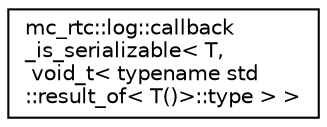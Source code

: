 digraph "Graphical Class Hierarchy"
{
 // INTERACTIVE_SVG=YES
 // LATEX_PDF_SIZE
  edge [fontname="Helvetica",fontsize="10",labelfontname="Helvetica",labelfontsize="10"];
  node [fontname="Helvetica",fontsize="10",shape=record];
  rankdir="LR";
  Node0 [label="mc_rtc::log::callback\l_is_serializable\< T,\l void_t\< typename std\l::result_of\< T()\>::type \> \>",height=0.2,width=0.4,color="black", fillcolor="white", style="filled",URL="$structmc__rtc_1_1log_1_1callback__is__serializable_3_01T_00_01void__t_3_01typename_01std_1_1resu4170dc16e1156e9ccfa8a0a7bb9a6205.html",tooltip=" "];
}
